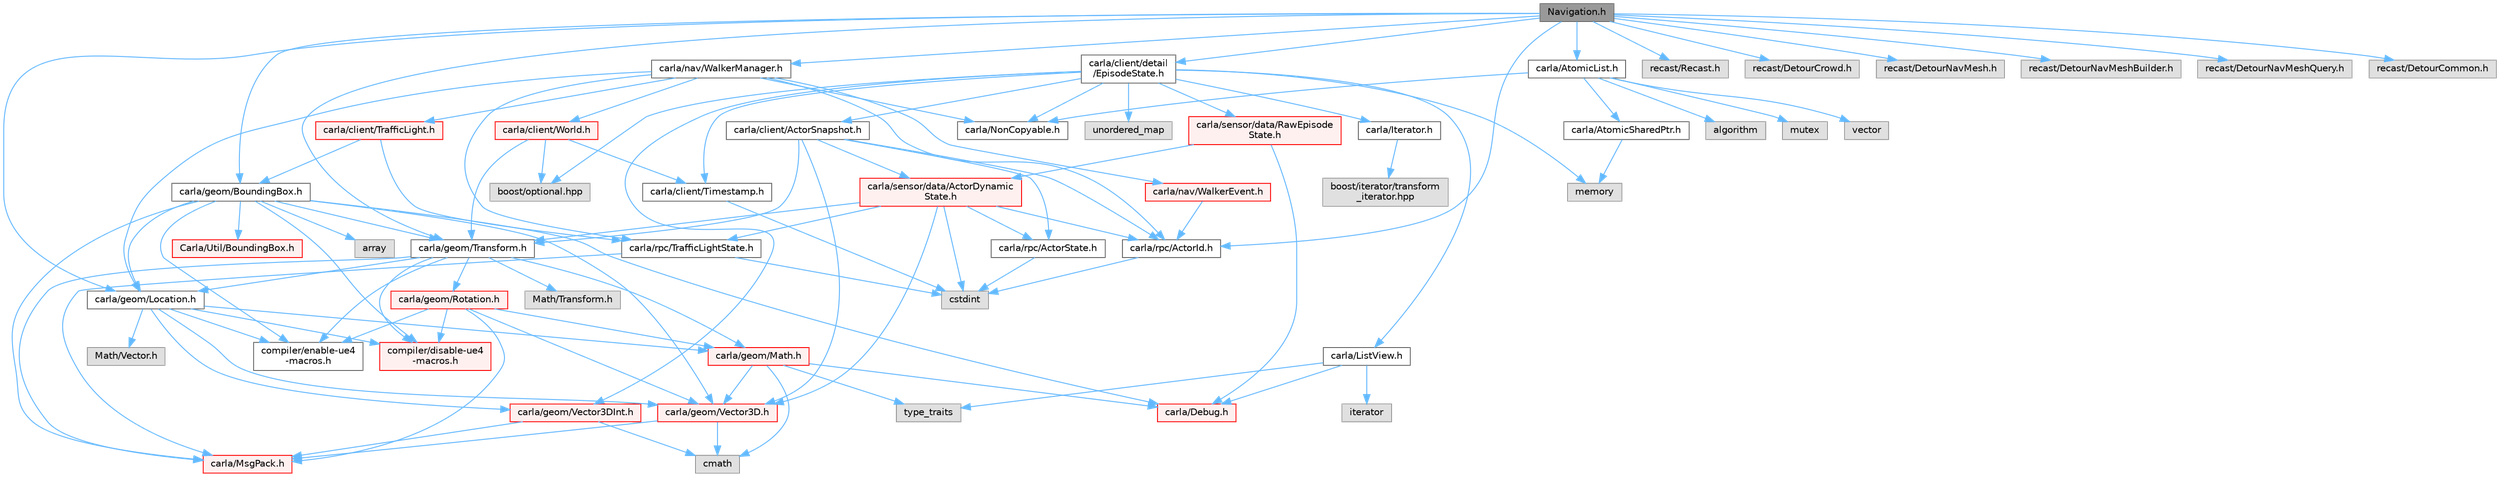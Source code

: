 digraph "Navigation.h"
{
 // INTERACTIVE_SVG=YES
 // LATEX_PDF_SIZE
  bgcolor="transparent";
  edge [fontname=Helvetica,fontsize=10,labelfontname=Helvetica,labelfontsize=10];
  node [fontname=Helvetica,fontsize=10,shape=box,height=0.2,width=0.4];
  Node1 [id="Node000001",label="Navigation.h",height=0.2,width=0.4,color="gray40", fillcolor="grey60", style="filled", fontcolor="black",tooltip=" "];
  Node1 -> Node2 [id="edge1_Node000001_Node000002",color="steelblue1",style="solid",tooltip=" "];
  Node2 [id="Node000002",label="carla/AtomicList.h",height=0.2,width=0.4,color="grey40", fillcolor="white", style="filled",URL="$d7/d3c/AtomicList_8h.html",tooltip=" "];
  Node2 -> Node3 [id="edge2_Node000002_Node000003",color="steelblue1",style="solid",tooltip=" "];
  Node3 [id="Node000003",label="carla/AtomicSharedPtr.h",height=0.2,width=0.4,color="grey40", fillcolor="white", style="filled",URL="$df/de2/AtomicSharedPtr_8h.html",tooltip=" "];
  Node3 -> Node4 [id="edge3_Node000003_Node000004",color="steelblue1",style="solid",tooltip=" "];
  Node4 [id="Node000004",label="memory",height=0.2,width=0.4,color="grey60", fillcolor="#E0E0E0", style="filled",tooltip=" "];
  Node2 -> Node5 [id="edge4_Node000002_Node000005",color="steelblue1",style="solid",tooltip=" "];
  Node5 [id="Node000005",label="carla/NonCopyable.h",height=0.2,width=0.4,color="grey40", fillcolor="white", style="filled",URL="$d4/dd8/LibCarla_2source_2carla_2NonCopyable_8h.html",tooltip=" "];
  Node2 -> Node6 [id="edge5_Node000002_Node000006",color="steelblue1",style="solid",tooltip=" "];
  Node6 [id="Node000006",label="algorithm",height=0.2,width=0.4,color="grey60", fillcolor="#E0E0E0", style="filled",tooltip=" "];
  Node2 -> Node7 [id="edge6_Node000002_Node000007",color="steelblue1",style="solid",tooltip=" "];
  Node7 [id="Node000007",label="mutex",height=0.2,width=0.4,color="grey60", fillcolor="#E0E0E0", style="filled",tooltip=" "];
  Node2 -> Node8 [id="edge7_Node000002_Node000008",color="steelblue1",style="solid",tooltip=" "];
  Node8 [id="Node000008",label="vector",height=0.2,width=0.4,color="grey60", fillcolor="#E0E0E0", style="filled",tooltip=" "];
  Node1 -> Node9 [id="edge8_Node000001_Node000009",color="steelblue1",style="solid",tooltip=" "];
  Node9 [id="Node000009",label="carla/client/detail\l/EpisodeState.h",height=0.2,width=0.4,color="grey40", fillcolor="white", style="filled",URL="$d7/df2/EpisodeState_8h.html",tooltip=" "];
  Node9 -> Node10 [id="edge9_Node000009_Node000010",color="steelblue1",style="solid",tooltip=" "];
  Node10 [id="Node000010",label="carla/Iterator.h",height=0.2,width=0.4,color="grey40", fillcolor="white", style="filled",URL="$d7/ddd/Iterator_8h.html",tooltip=" "];
  Node10 -> Node11 [id="edge10_Node000010_Node000011",color="steelblue1",style="solid",tooltip=" "];
  Node11 [id="Node000011",label="boost/iterator/transform\l_iterator.hpp",height=0.2,width=0.4,color="grey60", fillcolor="#E0E0E0", style="filled",tooltip=" "];
  Node9 -> Node12 [id="edge11_Node000009_Node000012",color="steelblue1",style="solid",tooltip=" "];
  Node12 [id="Node000012",label="carla/ListView.h",height=0.2,width=0.4,color="grey40", fillcolor="white", style="filled",URL="$d4/d50/LibCarla_2source_2carla_2ListView_8h.html",tooltip=" "];
  Node12 -> Node13 [id="edge12_Node000012_Node000013",color="steelblue1",style="solid",tooltip=" "];
  Node13 [id="Node000013",label="carla/Debug.h",height=0.2,width=0.4,color="red", fillcolor="#FFF0F0", style="filled",URL="$d4/deb/Debug_8h.html",tooltip=" "];
  Node12 -> Node17 [id="edge13_Node000012_Node000017",color="steelblue1",style="solid",tooltip=" "];
  Node17 [id="Node000017",label="type_traits",height=0.2,width=0.4,color="grey60", fillcolor="#E0E0E0", style="filled",tooltip=" "];
  Node12 -> Node18 [id="edge14_Node000012_Node000018",color="steelblue1",style="solid",tooltip=" "];
  Node18 [id="Node000018",label="iterator",height=0.2,width=0.4,color="grey60", fillcolor="#E0E0E0", style="filled",tooltip=" "];
  Node9 -> Node5 [id="edge15_Node000009_Node000005",color="steelblue1",style="solid",tooltip=" "];
  Node9 -> Node19 [id="edge16_Node000009_Node000019",color="steelblue1",style="solid",tooltip=" "];
  Node19 [id="Node000019",label="carla/client/ActorSnapshot.h",height=0.2,width=0.4,color="grey40", fillcolor="white", style="filled",URL="$db/d5e/ActorSnapshot_8h.html",tooltip=" "];
  Node19 -> Node20 [id="edge17_Node000019_Node000020",color="steelblue1",style="solid",tooltip=" "];
  Node20 [id="Node000020",label="carla/geom/Transform.h",height=0.2,width=0.4,color="grey40", fillcolor="white", style="filled",URL="$de/d17/geom_2Transform_8h.html",tooltip=" "];
  Node20 -> Node21 [id="edge18_Node000020_Node000021",color="steelblue1",style="solid",tooltip=" "];
  Node21 [id="Node000021",label="carla/MsgPack.h",height=0.2,width=0.4,color="red", fillcolor="#FFF0F0", style="filled",URL="$d9/d6f/MsgPack_8h.html",tooltip=" "];
  Node20 -> Node30 [id="edge19_Node000020_Node000030",color="steelblue1",style="solid",tooltip=" "];
  Node30 [id="Node000030",label="carla/geom/Location.h",height=0.2,width=0.4,color="grey40", fillcolor="white", style="filled",URL="$d9/d8b/geom_2Location_8h.html",tooltip=" "];
  Node30 -> Node31 [id="edge20_Node000030_Node000031",color="steelblue1",style="solid",tooltip=" "];
  Node31 [id="Node000031",label="carla/geom/Vector3D.h",height=0.2,width=0.4,color="red", fillcolor="#FFF0F0", style="filled",URL="$de/d70/geom_2Vector3D_8h.html",tooltip=" "];
  Node31 -> Node21 [id="edge21_Node000031_Node000021",color="steelblue1",style="solid",tooltip=" "];
  Node31 -> Node32 [id="edge22_Node000031_Node000032",color="steelblue1",style="solid",tooltip=" "];
  Node32 [id="Node000032",label="cmath",height=0.2,width=0.4,color="grey60", fillcolor="#E0E0E0", style="filled",tooltip=" "];
  Node30 -> Node33 [id="edge23_Node000030_Node000033",color="steelblue1",style="solid",tooltip=" "];
  Node33 [id="Node000033",label="carla/geom/Vector3DInt.h",height=0.2,width=0.4,color="red", fillcolor="#FFF0F0", style="filled",URL="$d1/da4/Vector3DInt_8h.html",tooltip=" "];
  Node33 -> Node21 [id="edge24_Node000033_Node000021",color="steelblue1",style="solid",tooltip=" "];
  Node33 -> Node32 [id="edge25_Node000033_Node000032",color="steelblue1",style="solid",tooltip=" "];
  Node30 -> Node34 [id="edge26_Node000030_Node000034",color="steelblue1",style="solid",tooltip=" "];
  Node34 [id="Node000034",label="carla/geom/Math.h",height=0.2,width=0.4,color="red", fillcolor="#FFF0F0", style="filled",URL="$db/d8a/Math_8h.html",tooltip=" "];
  Node34 -> Node13 [id="edge27_Node000034_Node000013",color="steelblue1",style="solid",tooltip=" "];
  Node34 -> Node31 [id="edge28_Node000034_Node000031",color="steelblue1",style="solid",tooltip=" "];
  Node34 -> Node32 [id="edge29_Node000034_Node000032",color="steelblue1",style="solid",tooltip=" "];
  Node34 -> Node17 [id="edge30_Node000034_Node000017",color="steelblue1",style="solid",tooltip=" "];
  Node30 -> Node36 [id="edge31_Node000030_Node000036",color="steelblue1",style="solid",tooltip=" "];
  Node36 [id="Node000036",label="compiler/enable-ue4\l-macros.h",height=0.2,width=0.4,color="grey40", fillcolor="white", style="filled",URL="$d9/da2/enable-ue4-macros_8h.html",tooltip=" "];
  Node30 -> Node37 [id="edge32_Node000030_Node000037",color="steelblue1",style="solid",tooltip=" "];
  Node37 [id="Node000037",label="Math/Vector.h",height=0.2,width=0.4,color="grey60", fillcolor="#E0E0E0", style="filled",tooltip=" "];
  Node30 -> Node38 [id="edge33_Node000030_Node000038",color="steelblue1",style="solid",tooltip=" "];
  Node38 [id="Node000038",label="compiler/disable-ue4\l-macros.h",height=0.2,width=0.4,color="red", fillcolor="#FFF0F0", style="filled",URL="$d2/d02/disable-ue4-macros_8h.html",tooltip=" "];
  Node20 -> Node34 [id="edge34_Node000020_Node000034",color="steelblue1",style="solid",tooltip=" "];
  Node20 -> Node43 [id="edge35_Node000020_Node000043",color="steelblue1",style="solid",tooltip=" "];
  Node43 [id="Node000043",label="carla/geom/Rotation.h",height=0.2,width=0.4,color="red", fillcolor="#FFF0F0", style="filled",URL="$d0/d8f/Rotation_8h.html",tooltip=" "];
  Node43 -> Node21 [id="edge36_Node000043_Node000021",color="steelblue1",style="solid",tooltip=" "];
  Node43 -> Node34 [id="edge37_Node000043_Node000034",color="steelblue1",style="solid",tooltip=" "];
  Node43 -> Node31 [id="edge38_Node000043_Node000031",color="steelblue1",style="solid",tooltip=" "];
  Node43 -> Node36 [id="edge39_Node000043_Node000036",color="steelblue1",style="solid",tooltip=" "];
  Node43 -> Node38 [id="edge40_Node000043_Node000038",color="steelblue1",style="solid",tooltip=" "];
  Node20 -> Node36 [id="edge41_Node000020_Node000036",color="steelblue1",style="solid",tooltip=" "];
  Node20 -> Node45 [id="edge42_Node000020_Node000045",color="steelblue1",style="solid",tooltip=" "];
  Node45 [id="Node000045",label="Math/Transform.h",height=0.2,width=0.4,color="grey60", fillcolor="#E0E0E0", style="filled",tooltip=" "];
  Node20 -> Node38 [id="edge43_Node000020_Node000038",color="steelblue1",style="solid",tooltip=" "];
  Node19 -> Node31 [id="edge44_Node000019_Node000031",color="steelblue1",style="solid",tooltip=" "];
  Node19 -> Node46 [id="edge45_Node000019_Node000046",color="steelblue1",style="solid",tooltip=" "];
  Node46 [id="Node000046",label="carla/rpc/ActorId.h",height=0.2,width=0.4,color="grey40", fillcolor="white", style="filled",URL="$d3/d89/ActorId_8h.html",tooltip=" "];
  Node46 -> Node27 [id="edge46_Node000046_Node000027",color="steelblue1",style="solid",tooltip=" "];
  Node27 [id="Node000027",label="cstdint",height=0.2,width=0.4,color="grey60", fillcolor="#E0E0E0", style="filled",tooltip=" "];
  Node19 -> Node47 [id="edge47_Node000019_Node000047",color="steelblue1",style="solid",tooltip=" "];
  Node47 [id="Node000047",label="carla/rpc/ActorState.h",height=0.2,width=0.4,color="grey40", fillcolor="white", style="filled",URL="$d5/d30/rpc_2ActorState_8h.html",tooltip=" "];
  Node47 -> Node27 [id="edge48_Node000047_Node000027",color="steelblue1",style="solid",tooltip=" "];
  Node19 -> Node48 [id="edge49_Node000019_Node000048",color="steelblue1",style="solid",tooltip=" "];
  Node48 [id="Node000048",label="carla/sensor/data/ActorDynamic\lState.h",height=0.2,width=0.4,color="red", fillcolor="#FFF0F0", style="filled",URL="$d6/d60/ActorDynamicState_8h.html",tooltip=" "];
  Node48 -> Node20 [id="edge50_Node000048_Node000020",color="steelblue1",style="solid",tooltip=" "];
  Node48 -> Node31 [id="edge51_Node000048_Node000031",color="steelblue1",style="solid",tooltip=" "];
  Node48 -> Node46 [id="edge52_Node000048_Node000046",color="steelblue1",style="solid",tooltip=" "];
  Node48 -> Node47 [id="edge53_Node000048_Node000047",color="steelblue1",style="solid",tooltip=" "];
  Node48 -> Node50 [id="edge54_Node000048_Node000050",color="steelblue1",style="solid",tooltip=" "];
  Node50 [id="Node000050",label="carla/rpc/TrafficLightState.h",height=0.2,width=0.4,color="grey40", fillcolor="white", style="filled",URL="$d1/d16/LibCarla_2source_2carla_2rpc_2TrafficLightState_8h.html",tooltip=" "];
  Node50 -> Node21 [id="edge55_Node000050_Node000021",color="steelblue1",style="solid",tooltip=" "];
  Node50 -> Node27 [id="edge56_Node000050_Node000027",color="steelblue1",style="solid",tooltip=" "];
  Node48 -> Node27 [id="edge57_Node000048_Node000027",color="steelblue1",style="solid",tooltip=" "];
  Node9 -> Node57 [id="edge58_Node000009_Node000057",color="steelblue1",style="solid",tooltip=" "];
  Node57 [id="Node000057",label="carla/client/Timestamp.h",height=0.2,width=0.4,color="grey40", fillcolor="white", style="filled",URL="$d7/d66/Timestamp_8h.html",tooltip=" "];
  Node57 -> Node27 [id="edge59_Node000057_Node000027",color="steelblue1",style="solid",tooltip=" "];
  Node9 -> Node33 [id="edge60_Node000009_Node000033",color="steelblue1",style="solid",tooltip=" "];
  Node9 -> Node58 [id="edge61_Node000009_Node000058",color="steelblue1",style="solid",tooltip=" "];
  Node58 [id="Node000058",label="carla/sensor/data/RawEpisode\lState.h",height=0.2,width=0.4,color="red", fillcolor="#FFF0F0", style="filled",URL="$dd/d7d/RawEpisodeState_8h.html",tooltip=" "];
  Node58 -> Node13 [id="edge62_Node000058_Node000013",color="steelblue1",style="solid",tooltip=" "];
  Node58 -> Node48 [id="edge63_Node000058_Node000048",color="steelblue1",style="solid",tooltip=" "];
  Node9 -> Node80 [id="edge64_Node000009_Node000080",color="steelblue1",style="solid",tooltip=" "];
  Node80 [id="Node000080",label="boost/optional.hpp",height=0.2,width=0.4,color="grey60", fillcolor="#E0E0E0", style="filled",tooltip=" "];
  Node9 -> Node4 [id="edge65_Node000009_Node000004",color="steelblue1",style="solid",tooltip=" "];
  Node9 -> Node76 [id="edge66_Node000009_Node000076",color="steelblue1",style="solid",tooltip=" "];
  Node76 [id="Node000076",label="unordered_map",height=0.2,width=0.4,color="grey60", fillcolor="#E0E0E0", style="filled",tooltip=" "];
  Node1 -> Node81 [id="edge67_Node000001_Node000081",color="steelblue1",style="solid",tooltip=" "];
  Node81 [id="Node000081",label="carla/geom/BoundingBox.h",height=0.2,width=0.4,color="grey40", fillcolor="white", style="filled",URL="$d2/dfe/LibCarla_2source_2carla_2geom_2BoundingBox_8h.html",tooltip=" "];
  Node81 -> Node13 [id="edge68_Node000081_Node000013",color="steelblue1",style="solid",tooltip=" "];
  Node81 -> Node21 [id="edge69_Node000081_Node000021",color="steelblue1",style="solid",tooltip=" "];
  Node81 -> Node20 [id="edge70_Node000081_Node000020",color="steelblue1",style="solid",tooltip=" "];
  Node81 -> Node30 [id="edge71_Node000081_Node000030",color="steelblue1",style="solid",tooltip=" "];
  Node81 -> Node31 [id="edge72_Node000081_Node000031",color="steelblue1",style="solid",tooltip=" "];
  Node81 -> Node82 [id="edge73_Node000081_Node000082",color="steelblue1",style="solid",tooltip=" "];
  Node82 [id="Node000082",label="array",height=0.2,width=0.4,color="grey60", fillcolor="#E0E0E0", style="filled",tooltip=" "];
  Node81 -> Node36 [id="edge74_Node000081_Node000036",color="steelblue1",style="solid",tooltip=" "];
  Node81 -> Node83 [id="edge75_Node000081_Node000083",color="steelblue1",style="solid",tooltip=" "];
  Node83 [id="Node000083",label="Carla/Util/BoundingBox.h",height=0.2,width=0.4,color="red", fillcolor="#FFF0F0", style="filled",URL="$d2/d62/Unreal_2CarlaUE4_2Plugins_2Carla_2Source_2Carla_2Util_2BoundingBox_8h.html",tooltip=" "];
  Node81 -> Node38 [id="edge76_Node000081_Node000038",color="steelblue1",style="solid",tooltip=" "];
  Node1 -> Node30 [id="edge77_Node000001_Node000030",color="steelblue1",style="solid",tooltip=" "];
  Node1 -> Node20 [id="edge78_Node000001_Node000020",color="steelblue1",style="solid",tooltip=" "];
  Node1 -> Node85 [id="edge79_Node000001_Node000085",color="steelblue1",style="solid",tooltip=" "];
  Node85 [id="Node000085",label="carla/nav/WalkerManager.h",height=0.2,width=0.4,color="grey40", fillcolor="white", style="filled",URL="$df/d64/WalkerManager_8h.html",tooltip=" "];
  Node85 -> Node5 [id="edge80_Node000085_Node000005",color="steelblue1",style="solid",tooltip=" "];
  Node85 -> Node86 [id="edge81_Node000085_Node000086",color="steelblue1",style="solid",tooltip=" "];
  Node86 [id="Node000086",label="carla/client/TrafficLight.h",height=0.2,width=0.4,color="red", fillcolor="#FFF0F0", style="filled",URL="$d5/d9e/TrafficLight_8h.html",tooltip=" "];
  Node86 -> Node50 [id="edge82_Node000086_Node000050",color="steelblue1",style="solid",tooltip=" "];
  Node86 -> Node81 [id="edge83_Node000086_Node000081",color="steelblue1",style="solid",tooltip=" "];
  Node85 -> Node90 [id="edge84_Node000085_Node000090",color="steelblue1",style="solid",tooltip=" "];
  Node90 [id="Node000090",label="carla/client/World.h",height=0.2,width=0.4,color="red", fillcolor="#FFF0F0", style="filled",URL="$dd/d5b/World_8h.html",tooltip=" "];
  Node90 -> Node57 [id="edge85_Node000090_Node000057",color="steelblue1",style="solid",tooltip=" "];
  Node90 -> Node20 [id="edge86_Node000090_Node000020",color="steelblue1",style="solid",tooltip=" "];
  Node90 -> Node80 [id="edge87_Node000090_Node000080",color="steelblue1",style="solid",tooltip=" "];
  Node85 -> Node30 [id="edge88_Node000085_Node000030",color="steelblue1",style="solid",tooltip=" "];
  Node85 -> Node195 [id="edge89_Node000085_Node000195",color="steelblue1",style="solid",tooltip=" "];
  Node195 [id="Node000195",label="carla/nav/WalkerEvent.h",height=0.2,width=0.4,color="red", fillcolor="#FFF0F0", style="filled",URL="$de/d25/WalkerEvent_8h.html",tooltip=" "];
  Node195 -> Node46 [id="edge90_Node000195_Node000046",color="steelblue1",style="solid",tooltip=" "];
  Node85 -> Node46 [id="edge91_Node000085_Node000046",color="steelblue1",style="solid",tooltip=" "];
  Node85 -> Node50 [id="edge92_Node000085_Node000050",color="steelblue1",style="solid",tooltip=" "];
  Node1 -> Node46 [id="edge93_Node000001_Node000046",color="steelblue1",style="solid",tooltip=" "];
  Node1 -> Node196 [id="edge94_Node000001_Node000196",color="steelblue1",style="solid",tooltip=" "];
  Node196 [id="Node000196",label="recast/Recast.h",height=0.2,width=0.4,color="grey60", fillcolor="#E0E0E0", style="filled",tooltip=" "];
  Node1 -> Node197 [id="edge95_Node000001_Node000197",color="steelblue1",style="solid",tooltip=" "];
  Node197 [id="Node000197",label="recast/DetourCrowd.h",height=0.2,width=0.4,color="grey60", fillcolor="#E0E0E0", style="filled",tooltip=" "];
  Node1 -> Node198 [id="edge96_Node000001_Node000198",color="steelblue1",style="solid",tooltip=" "];
  Node198 [id="Node000198",label="recast/DetourNavMesh.h",height=0.2,width=0.4,color="grey60", fillcolor="#E0E0E0", style="filled",tooltip=" "];
  Node1 -> Node199 [id="edge97_Node000001_Node000199",color="steelblue1",style="solid",tooltip=" "];
  Node199 [id="Node000199",label="recast/DetourNavMeshBuilder.h",height=0.2,width=0.4,color="grey60", fillcolor="#E0E0E0", style="filled",tooltip=" "];
  Node1 -> Node200 [id="edge98_Node000001_Node000200",color="steelblue1",style="solid",tooltip=" "];
  Node200 [id="Node000200",label="recast/DetourNavMeshQuery.h",height=0.2,width=0.4,color="grey60", fillcolor="#E0E0E0", style="filled",tooltip=" "];
  Node1 -> Node201 [id="edge99_Node000001_Node000201",color="steelblue1",style="solid",tooltip=" "];
  Node201 [id="Node000201",label="recast/DetourCommon.h",height=0.2,width=0.4,color="grey60", fillcolor="#E0E0E0", style="filled",tooltip=" "];
}
